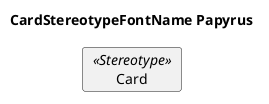 @startuml
'!include ../../../plantuml-styles/plantuml-ae-skinparam-ex.iuml

skinparam CardStereotypeFontName Papyrus

title CardStereotypeFontName Papyrus

card Card <<Stereotype>>

@enduml